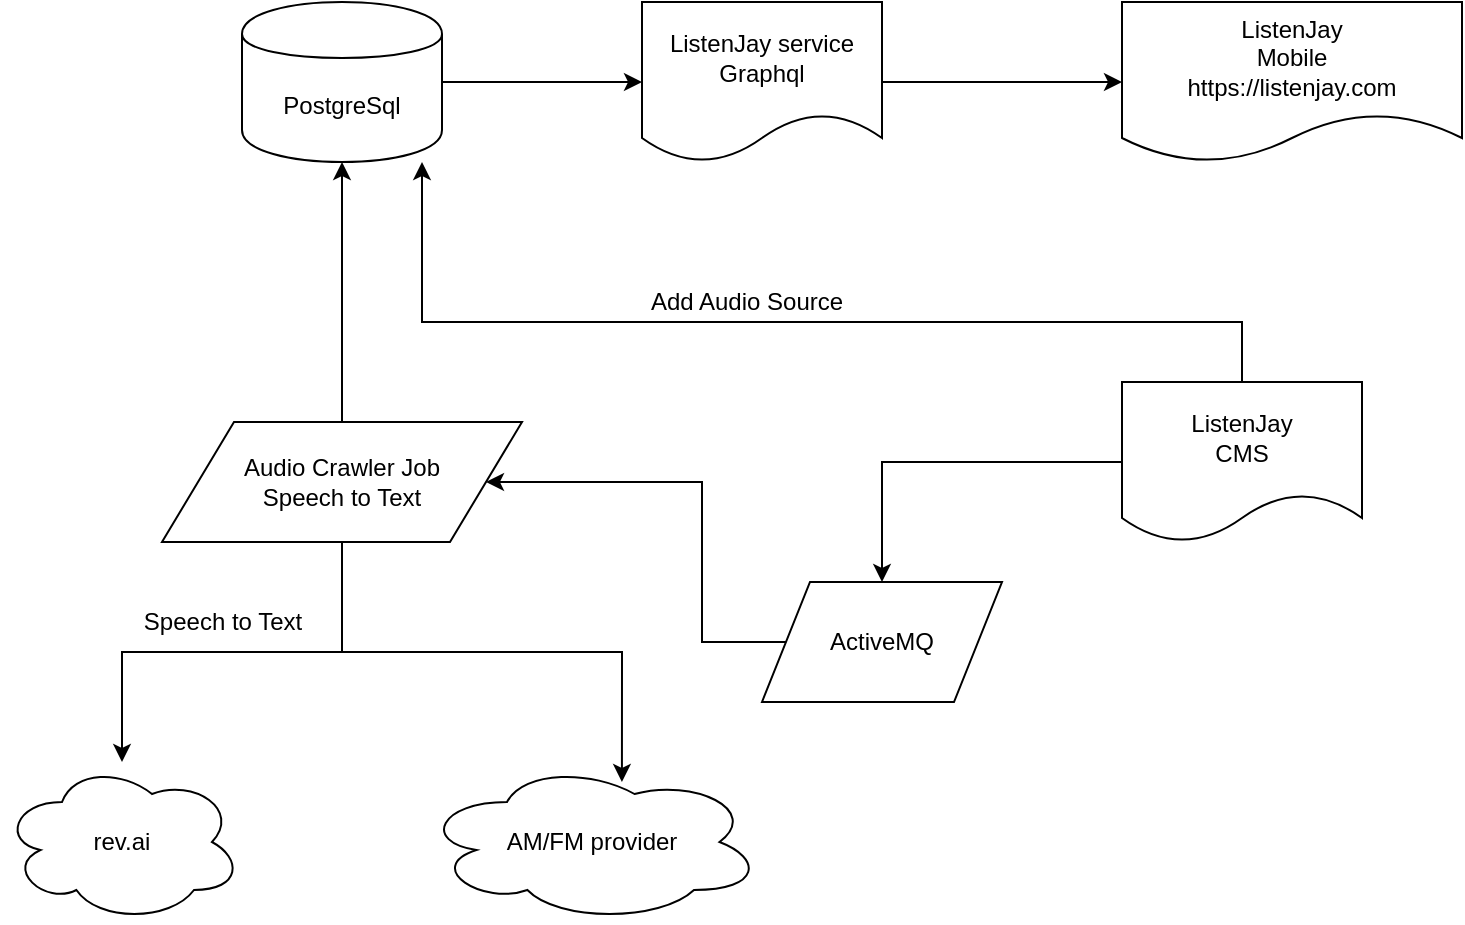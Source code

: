<mxfile version="12.9.10" type="github"><diagram id="Ft2F7dqTjNPsGpYB2pGU" name="Page-1"><mxGraphModel dx="1648" dy="748" grid="1" gridSize="10" guides="1" tooltips="1" connect="1" arrows="1" fold="1" page="1" pageScale="1" pageWidth="827" pageHeight="1169" math="0" shadow="0"><root><mxCell id="0"/><mxCell id="1" parent="0"/><mxCell id="DYmK3xA1TvTtFX4sXrDK-13" style="edgeStyle=orthogonalEdgeStyle;rounded=0;orthogonalLoop=1;jettySize=auto;html=1;" edge="1" parent="1" source="DYmK3xA1TvTtFX4sXrDK-1" target="DYmK3xA1TvTtFX4sXrDK-12"><mxGeometry relative="1" as="geometry"/></mxCell><mxCell id="DYmK3xA1TvTtFX4sXrDK-1" value="PostgreSql" style="shape=cylinder;whiteSpace=wrap;html=1;boundedLbl=1;backgroundOutline=1;" vertex="1" parent="1"><mxGeometry x="150" y="60" width="100" height="80" as="geometry"/></mxCell><mxCell id="DYmK3xA1TvTtFX4sXrDK-3" value="rev.ai" style="ellipse;shape=cloud;whiteSpace=wrap;html=1;" vertex="1" parent="1"><mxGeometry x="30" y="440" width="120" height="80" as="geometry"/></mxCell><mxCell id="DYmK3xA1TvTtFX4sXrDK-8" style="edgeStyle=orthogonalEdgeStyle;rounded=0;orthogonalLoop=1;jettySize=auto;html=1;" edge="1" parent="1" source="DYmK3xA1TvTtFX4sXrDK-4" target="DYmK3xA1TvTtFX4sXrDK-3"><mxGeometry relative="1" as="geometry"/></mxCell><mxCell id="DYmK3xA1TvTtFX4sXrDK-16" value="Speech to Text" style="text;html=1;align=center;verticalAlign=middle;resizable=0;points=[];" vertex="1" connectable="0" parent="DYmK3xA1TvTtFX4sXrDK-8"><mxGeometry x="0.291" y="-3" relative="1" as="geometry"><mxPoint x="27" y="-12" as="offset"/></mxGeometry></mxCell><mxCell id="DYmK3xA1TvTtFX4sXrDK-9" style="edgeStyle=orthogonalEdgeStyle;rounded=0;orthogonalLoop=1;jettySize=auto;html=1;entryX=0.588;entryY=0.125;entryDx=0;entryDy=0;entryPerimeter=0;" edge="1" parent="1" source="DYmK3xA1TvTtFX4sXrDK-4" target="DYmK3xA1TvTtFX4sXrDK-7"><mxGeometry relative="1" as="geometry"/></mxCell><mxCell id="DYmK3xA1TvTtFX4sXrDK-10" style="edgeStyle=orthogonalEdgeStyle;rounded=0;orthogonalLoop=1;jettySize=auto;html=1;" edge="1" parent="1" source="DYmK3xA1TvTtFX4sXrDK-4" target="DYmK3xA1TvTtFX4sXrDK-1"><mxGeometry relative="1" as="geometry"/></mxCell><mxCell id="DYmK3xA1TvTtFX4sXrDK-4" value="Audio Crawler Job&lt;br&gt;Speech to Text" style="shape=parallelogram;perimeter=parallelogramPerimeter;whiteSpace=wrap;html=1;" vertex="1" parent="1"><mxGeometry x="110" y="270" width="180" height="60" as="geometry"/></mxCell><mxCell id="DYmK3xA1TvTtFX4sXrDK-11" style="edgeStyle=orthogonalEdgeStyle;rounded=0;orthogonalLoop=1;jettySize=auto;html=1;exitX=0.5;exitY=0;exitDx=0;exitDy=0;" edge="1" parent="1" source="DYmK3xA1TvTtFX4sXrDK-5" target="DYmK3xA1TvTtFX4sXrDK-1"><mxGeometry relative="1" as="geometry"><mxPoint x="207" y="143" as="targetPoint"/><Array as="points"><mxPoint x="650" y="220"/><mxPoint x="240" y="220"/></Array></mxGeometry></mxCell><mxCell id="DYmK3xA1TvTtFX4sXrDK-15" value="Add Audio Source" style="text;html=1;align=center;verticalAlign=middle;resizable=0;points=[];" vertex="1" connectable="0" parent="DYmK3xA1TvTtFX4sXrDK-11"><mxGeometry x="0.07" y="-3" relative="1" as="geometry"><mxPoint y="-7" as="offset"/></mxGeometry></mxCell><mxCell id="DYmK3xA1TvTtFX4sXrDK-19" style="edgeStyle=orthogonalEdgeStyle;rounded=0;orthogonalLoop=1;jettySize=auto;html=1;" edge="1" parent="1" source="DYmK3xA1TvTtFX4sXrDK-5" target="DYmK3xA1TvTtFX4sXrDK-18"><mxGeometry relative="1" as="geometry"/></mxCell><mxCell id="DYmK3xA1TvTtFX4sXrDK-5" value="ListenJay&lt;br&gt;CMS" style="shape=document;whiteSpace=wrap;html=1;boundedLbl=1;" vertex="1" parent="1"><mxGeometry x="590" y="250" width="120" height="80" as="geometry"/></mxCell><mxCell id="DYmK3xA1TvTtFX4sXrDK-6" value="ListenJay&lt;br&gt;Mobile&lt;br&gt;https://listenjay.com" style="shape=document;whiteSpace=wrap;html=1;boundedLbl=1;" vertex="1" parent="1"><mxGeometry x="590" y="60" width="170" height="80" as="geometry"/></mxCell><mxCell id="DYmK3xA1TvTtFX4sXrDK-7" value="AM/FM provider" style="ellipse;shape=cloud;whiteSpace=wrap;html=1;" vertex="1" parent="1"><mxGeometry x="240" y="440" width="170" height="80" as="geometry"/></mxCell><mxCell id="DYmK3xA1TvTtFX4sXrDK-14" style="edgeStyle=orthogonalEdgeStyle;rounded=0;orthogonalLoop=1;jettySize=auto;html=1;entryX=0;entryY=0.5;entryDx=0;entryDy=0;" edge="1" parent="1" source="DYmK3xA1TvTtFX4sXrDK-12" target="DYmK3xA1TvTtFX4sXrDK-6"><mxGeometry relative="1" as="geometry"/></mxCell><mxCell id="DYmK3xA1TvTtFX4sXrDK-12" value="ListenJay service&lt;br&gt;Graphql" style="shape=document;whiteSpace=wrap;html=1;boundedLbl=1;" vertex="1" parent="1"><mxGeometry x="350" y="60" width="120" height="80" as="geometry"/></mxCell><mxCell id="DYmK3xA1TvTtFX4sXrDK-20" style="edgeStyle=orthogonalEdgeStyle;rounded=0;orthogonalLoop=1;jettySize=auto;html=1;entryX=1;entryY=0.5;entryDx=0;entryDy=0;" edge="1" parent="1" source="DYmK3xA1TvTtFX4sXrDK-18" target="DYmK3xA1TvTtFX4sXrDK-4"><mxGeometry relative="1" as="geometry"><Array as="points"><mxPoint x="380" y="380"/><mxPoint x="380" y="300"/></Array></mxGeometry></mxCell><mxCell id="DYmK3xA1TvTtFX4sXrDK-18" value="ActiveMQ" style="shape=parallelogram;perimeter=parallelogramPerimeter;whiteSpace=wrap;html=1;" vertex="1" parent="1"><mxGeometry x="410" y="350" width="120" height="60" as="geometry"/></mxCell></root></mxGraphModel></diagram></mxfile>